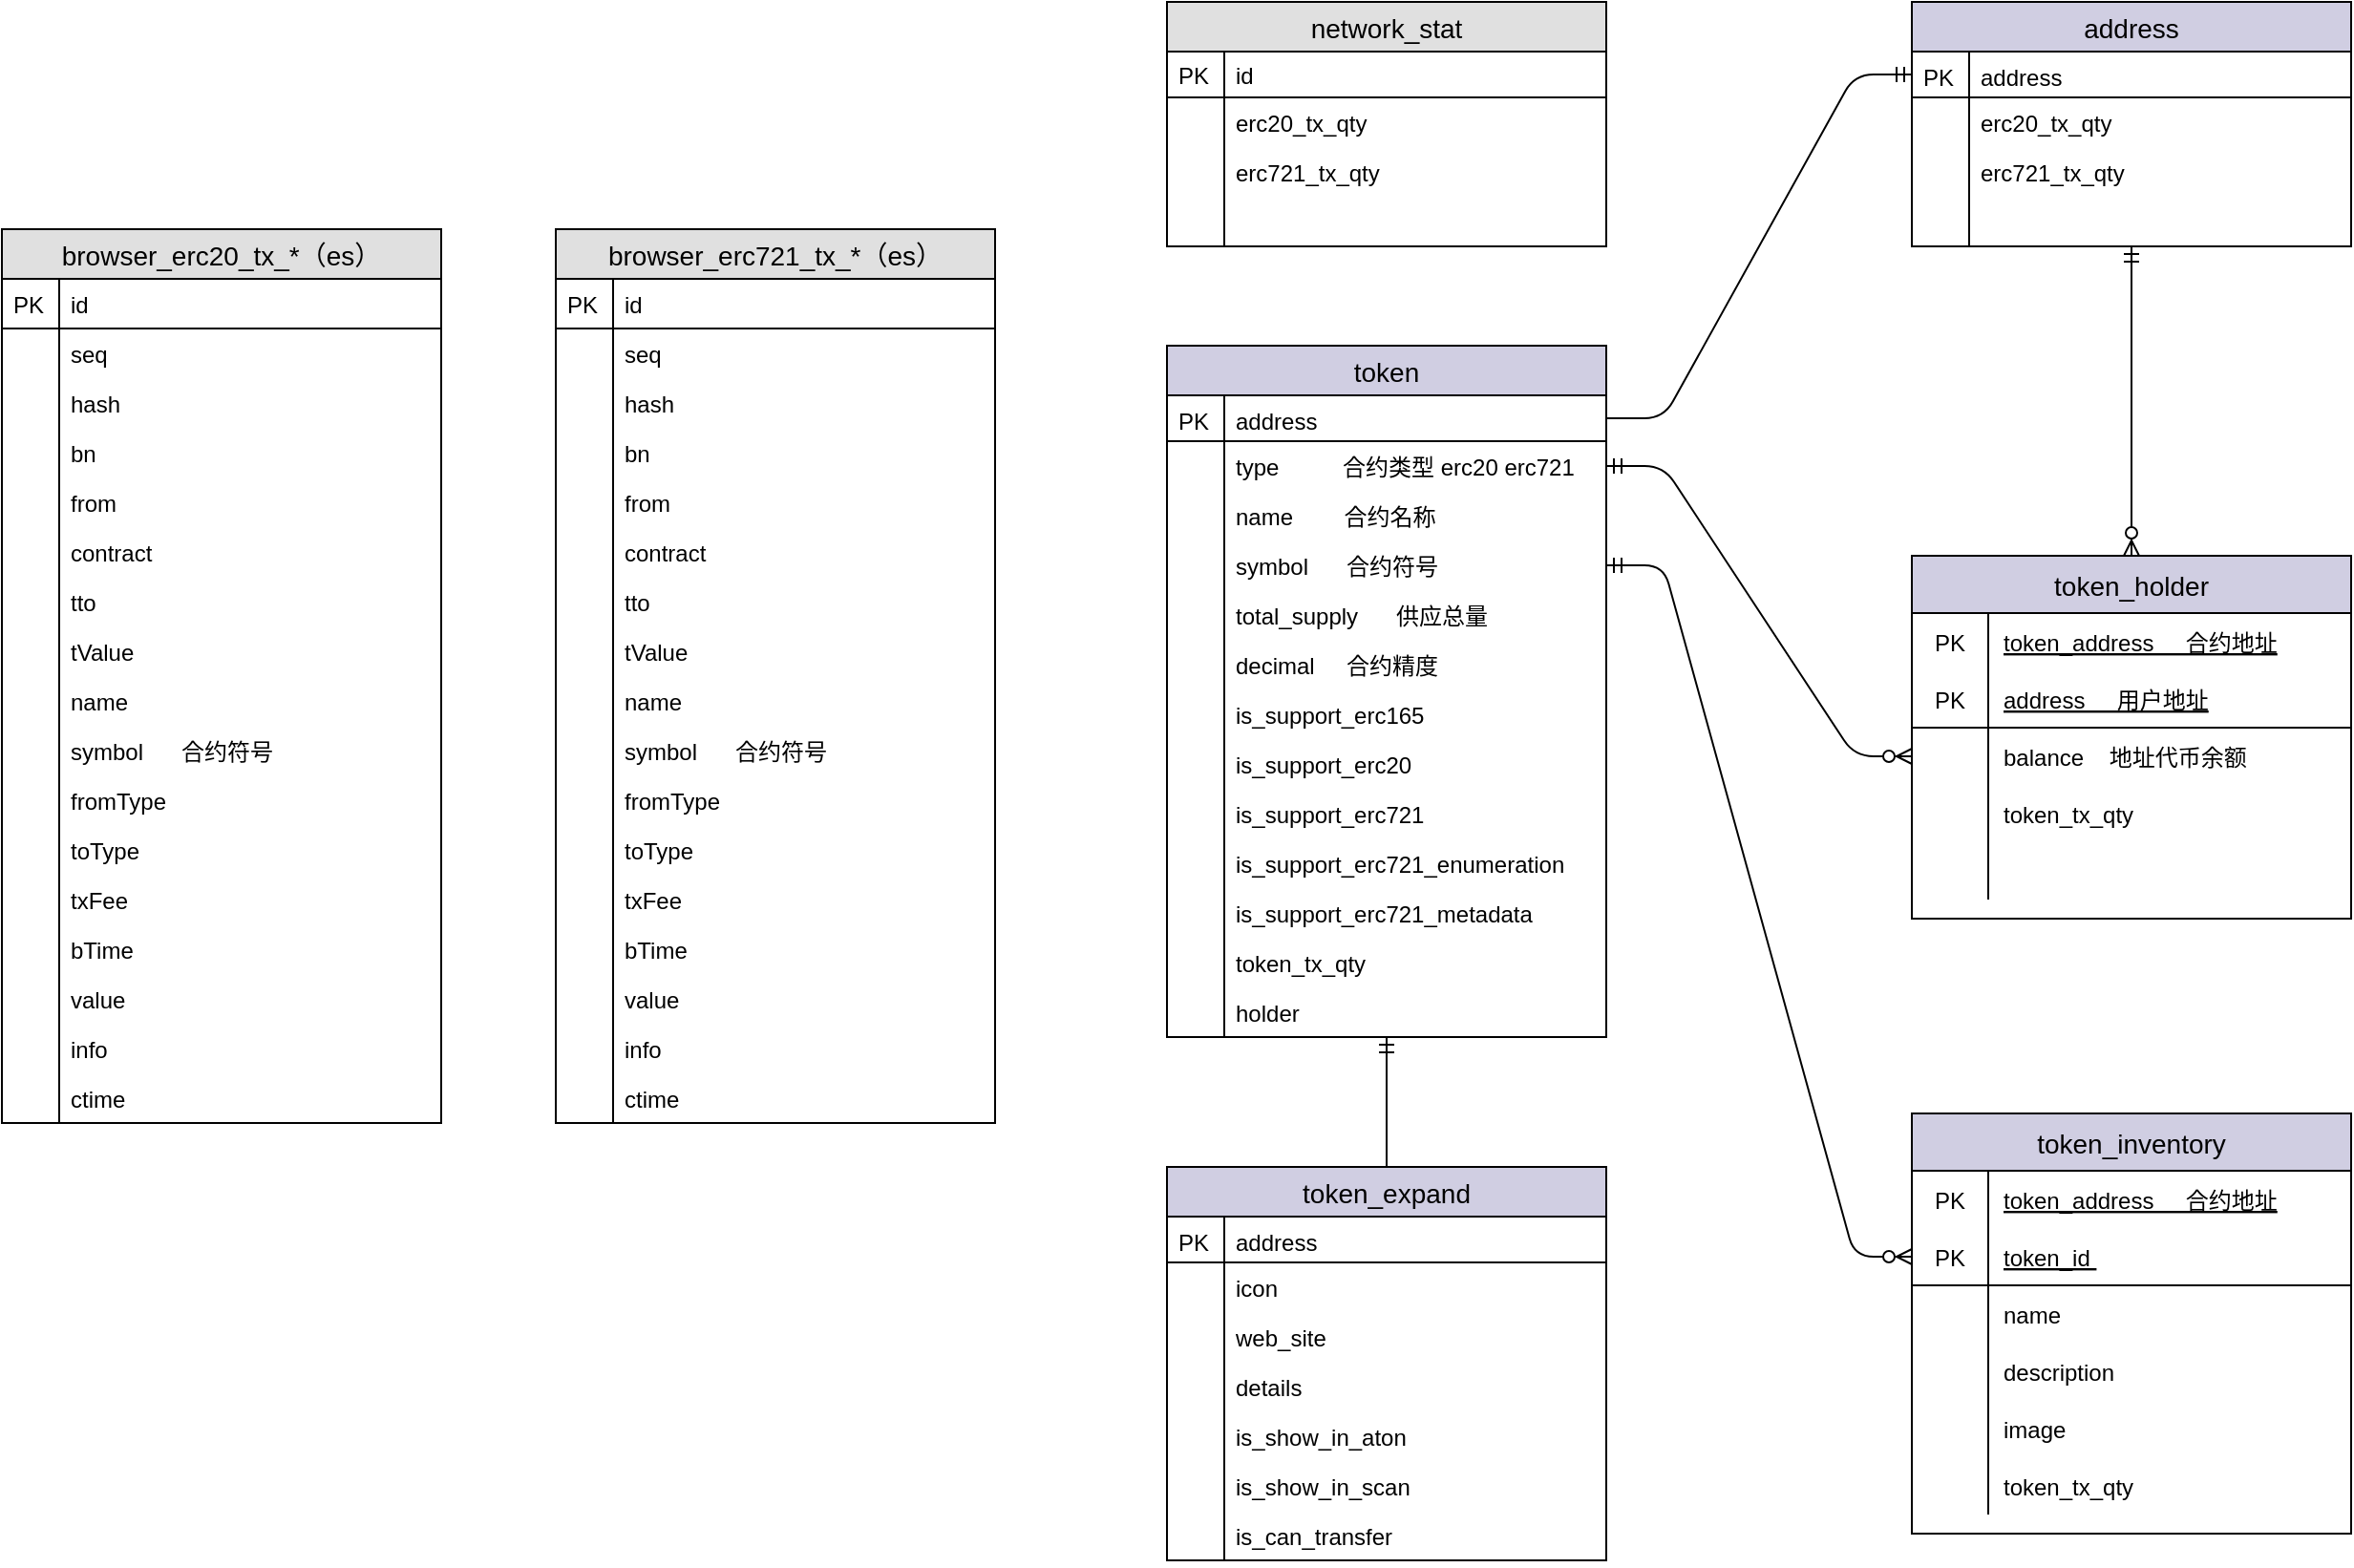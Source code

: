 <mxfile version="13.5.7" type="device"><diagram name="数据库设计" id="r11MKQPaQRis2r4gR83v"><mxGraphModel dx="868" dy="1679" grid="1" gridSize="10" guides="1" tooltips="1" connect="1" arrows="1" fold="1" page="1" pageScale="1" pageWidth="827" pageHeight="1169" math="0" shadow="0"><root><mxCell id="Pbsj4NQfnZwc3rQ__ut7-0"/><mxCell id="Pbsj4NQfnZwc3rQ__ut7-1" parent="Pbsj4NQfnZwc3rQ__ut7-0"/><mxCell id="fmA6RGOdVLob4ADYuM7E-110" value="token_holder" style="shape=table;startSize=30;container=1;collapsible=1;childLayout=tableLayout;fixedRows=1;rowLines=0;fontStyle=0;align=center;resizeLast=1;fillColor=#D0CEE2;fontSize=14;" parent="Pbsj4NQfnZwc3rQ__ut7-1" vertex="1"><mxGeometry x="1320" y="-700" width="230" height="190" as="geometry"/></mxCell><mxCell id="fmA6RGOdVLob4ADYuM7E-111" value="" style="shape=partialRectangle;collapsible=0;dropTarget=0;pointerEvents=0;fillColor=none;top=0;left=0;bottom=0;right=0;points=[[0,0.5],[1,0.5]];portConstraint=eastwest;" parent="fmA6RGOdVLob4ADYuM7E-110" vertex="1"><mxGeometry y="30" width="230" height="30" as="geometry"/></mxCell><mxCell id="fmA6RGOdVLob4ADYuM7E-112" value="PK" style="shape=partialRectangle;connectable=0;fillColor=none;top=0;left=0;bottom=0;right=0;fontStyle=0;overflow=hidden;" parent="fmA6RGOdVLob4ADYuM7E-111" vertex="1"><mxGeometry width="40" height="30" as="geometry"/></mxCell><mxCell id="fmA6RGOdVLob4ADYuM7E-113" value="token_address     合约地址" style="shape=partialRectangle;connectable=0;fillColor=none;top=0;left=0;bottom=0;right=0;align=left;spacingLeft=6;fontStyle=4;overflow=hidden;" parent="fmA6RGOdVLob4ADYuM7E-111" vertex="1"><mxGeometry x="40" width="190" height="30" as="geometry"/></mxCell><mxCell id="fmA6RGOdVLob4ADYuM7E-114" value="" style="shape=partialRectangle;collapsible=0;dropTarget=0;pointerEvents=0;fillColor=none;top=0;left=0;bottom=1;right=0;points=[[0,0.5],[1,0.5]];portConstraint=eastwest;" parent="fmA6RGOdVLob4ADYuM7E-110" vertex="1"><mxGeometry y="60" width="230" height="30" as="geometry"/></mxCell><mxCell id="fmA6RGOdVLob4ADYuM7E-115" value="PK" style="shape=partialRectangle;connectable=0;fillColor=none;top=0;left=0;bottom=0;right=0;fontStyle=0;overflow=hidden;" parent="fmA6RGOdVLob4ADYuM7E-114" vertex="1"><mxGeometry width="40" height="30" as="geometry"/></mxCell><mxCell id="fmA6RGOdVLob4ADYuM7E-116" value="address     用户地址" style="shape=partialRectangle;connectable=0;fillColor=none;top=0;left=0;bottom=0;right=0;align=left;spacingLeft=6;fontStyle=4;overflow=hidden;" parent="fmA6RGOdVLob4ADYuM7E-114" vertex="1"><mxGeometry x="40" width="190" height="30" as="geometry"/></mxCell><mxCell id="fmA6RGOdVLob4ADYuM7E-117" value="" style="shape=partialRectangle;collapsible=0;dropTarget=0;pointerEvents=0;fillColor=none;top=0;left=0;bottom=0;right=0;points=[[0,0.5],[1,0.5]];portConstraint=eastwest;" parent="fmA6RGOdVLob4ADYuM7E-110" vertex="1"><mxGeometry y="90" width="230" height="30" as="geometry"/></mxCell><mxCell id="fmA6RGOdVLob4ADYuM7E-118" value="" style="shape=partialRectangle;connectable=0;fillColor=none;top=0;left=0;bottom=0;right=0;editable=1;overflow=hidden;" parent="fmA6RGOdVLob4ADYuM7E-117" vertex="1"><mxGeometry width="40" height="30" as="geometry"/></mxCell><mxCell id="fmA6RGOdVLob4ADYuM7E-119" value="balance    地址代币余额" style="shape=partialRectangle;connectable=0;fillColor=none;top=0;left=0;bottom=0;right=0;align=left;spacingLeft=6;overflow=hidden;" parent="fmA6RGOdVLob4ADYuM7E-117" vertex="1"><mxGeometry x="40" width="190" height="30" as="geometry"/></mxCell><mxCell id="fmA6RGOdVLob4ADYuM7E-120" value="" style="shape=partialRectangle;collapsible=0;dropTarget=0;pointerEvents=0;fillColor=none;top=0;left=0;bottom=0;right=0;points=[[0,0.5],[1,0.5]];portConstraint=eastwest;" parent="fmA6RGOdVLob4ADYuM7E-110" vertex="1"><mxGeometry y="120" width="230" height="30" as="geometry"/></mxCell><mxCell id="fmA6RGOdVLob4ADYuM7E-121" value="" style="shape=partialRectangle;connectable=0;fillColor=none;top=0;left=0;bottom=0;right=0;editable=1;overflow=hidden;" parent="fmA6RGOdVLob4ADYuM7E-120" vertex="1"><mxGeometry width="40" height="30" as="geometry"/></mxCell><mxCell id="fmA6RGOdVLob4ADYuM7E-122" value="token_tx_qty" style="shape=partialRectangle;connectable=0;fillColor=none;top=0;left=0;bottom=0;right=0;align=left;spacingLeft=6;overflow=hidden;" parent="fmA6RGOdVLob4ADYuM7E-120" vertex="1"><mxGeometry x="40" width="190" height="30" as="geometry"/></mxCell><mxCell id="fmA6RGOdVLob4ADYuM7E-123" value="" style="shape=partialRectangle;collapsible=0;dropTarget=0;pointerEvents=0;fillColor=none;top=0;left=0;bottom=0;right=0;points=[[0,0.5],[1,0.5]];portConstraint=eastwest;" parent="fmA6RGOdVLob4ADYuM7E-110" vertex="1"><mxGeometry y="150" width="230" height="30" as="geometry"/></mxCell><mxCell id="fmA6RGOdVLob4ADYuM7E-124" value="" style="shape=partialRectangle;connectable=0;fillColor=none;top=0;left=0;bottom=0;right=0;editable=1;overflow=hidden;" parent="fmA6RGOdVLob4ADYuM7E-123" vertex="1"><mxGeometry width="40" height="30" as="geometry"/></mxCell><mxCell id="fmA6RGOdVLob4ADYuM7E-125" value="" style="shape=partialRectangle;connectable=0;fillColor=none;top=0;left=0;bottom=0;right=0;align=left;spacingLeft=6;overflow=hidden;" parent="fmA6RGOdVLob4ADYuM7E-123" vertex="1"><mxGeometry x="40" width="190" height="30" as="geometry"/></mxCell><mxCell id="Pbsj4NQfnZwc3rQ__ut7-126" value="network_stat" style="swimlane;fontStyle=0;childLayout=stackLayout;horizontal=1;startSize=26;fillColor=#e0e0e0;horizontalStack=0;resizeParent=1;resizeParentMax=0;resizeLast=0;collapsible=1;marginBottom=0;swimlaneFillColor=#ffffff;align=center;fontSize=14;" parent="Pbsj4NQfnZwc3rQ__ut7-1" vertex="1"><mxGeometry x="930" y="-990" width="230" height="128" as="geometry"/></mxCell><mxCell id="Pbsj4NQfnZwc3rQ__ut7-127" value="id" style="shape=partialRectangle;top=0;left=0;right=0;bottom=1;align=left;verticalAlign=middle;fillColor=none;spacingLeft=34;spacingRight=4;overflow=hidden;rotatable=0;points=[[0,0.5],[1,0.5]];portConstraint=eastwest;dropTarget=0;fontStyle=0;fontSize=12;" parent="Pbsj4NQfnZwc3rQ__ut7-126" vertex="1"><mxGeometry y="26" width="230" height="24" as="geometry"/></mxCell><mxCell id="Pbsj4NQfnZwc3rQ__ut7-128" value="PK" style="shape=partialRectangle;top=0;left=0;bottom=0;fillColor=none;align=left;verticalAlign=middle;spacingLeft=4;spacingRight=4;overflow=hidden;rotatable=0;points=[];portConstraint=eastwest;part=1;fontSize=12;" parent="Pbsj4NQfnZwc3rQ__ut7-127" vertex="1" connectable="0"><mxGeometry width="30" height="24" as="geometry"/></mxCell><mxCell id="hB1-W1MCoZ6xqlvwcwsa-4" value="erc20_tx_qty" style="shape=partialRectangle;top=0;left=0;right=0;bottom=0;align=left;verticalAlign=top;fillColor=none;spacingLeft=34;spacingRight=4;overflow=hidden;rotatable=0;points=[[0,0.5],[1,0.5]];portConstraint=eastwest;dropTarget=0;fontSize=12;" parent="Pbsj4NQfnZwc3rQ__ut7-126" vertex="1"><mxGeometry y="50" width="230" height="26" as="geometry"/></mxCell><mxCell id="hB1-W1MCoZ6xqlvwcwsa-5" value="" style="shape=partialRectangle;top=0;left=0;bottom=0;fillColor=none;align=left;verticalAlign=top;spacingLeft=4;spacingRight=4;overflow=hidden;rotatable=0;points=[];portConstraint=eastwest;part=1;fontSize=12;" parent="hB1-W1MCoZ6xqlvwcwsa-4" vertex="1" connectable="0"><mxGeometry width="30" height="26" as="geometry"/></mxCell><mxCell id="Pbsj4NQfnZwc3rQ__ut7-135" value="erc721_tx_qty" style="shape=partialRectangle;top=0;left=0;right=0;bottom=0;align=left;verticalAlign=top;fillColor=none;spacingLeft=34;spacingRight=4;overflow=hidden;rotatable=0;points=[[0,0.5],[1,0.5]];portConstraint=eastwest;dropTarget=0;fontSize=12;" parent="Pbsj4NQfnZwc3rQ__ut7-126" vertex="1"><mxGeometry y="76" width="230" height="26" as="geometry"/></mxCell><mxCell id="Pbsj4NQfnZwc3rQ__ut7-136" value="" style="shape=partialRectangle;top=0;left=0;bottom=0;fillColor=none;align=left;verticalAlign=top;spacingLeft=4;spacingRight=4;overflow=hidden;rotatable=0;points=[];portConstraint=eastwest;part=1;fontSize=12;" parent="Pbsj4NQfnZwc3rQ__ut7-135" vertex="1" connectable="0"><mxGeometry width="30" height="26" as="geometry"/></mxCell><mxCell id="fmA6RGOdVLob4ADYuM7E-21" value="" style="shape=partialRectangle;top=0;left=0;right=0;bottom=0;align=left;verticalAlign=top;fillColor=none;spacingLeft=34;spacingRight=4;overflow=hidden;rotatable=0;points=[[0,0.5],[1,0.5]];portConstraint=eastwest;dropTarget=0;fontSize=12;" parent="Pbsj4NQfnZwc3rQ__ut7-126" vertex="1"><mxGeometry y="102" width="230" height="26" as="geometry"/></mxCell><mxCell id="fmA6RGOdVLob4ADYuM7E-22" value="" style="shape=partialRectangle;top=0;left=0;bottom=0;fillColor=none;align=left;verticalAlign=top;spacingLeft=4;spacingRight=4;overflow=hidden;rotatable=0;points=[];portConstraint=eastwest;part=1;fontSize=12;" parent="fmA6RGOdVLob4ADYuM7E-21" vertex="1" connectable="0"><mxGeometry width="30" height="26" as="geometry"/></mxCell><mxCell id="Pbsj4NQfnZwc3rQ__ut7-83" value="address" style="swimlane;fontStyle=0;childLayout=stackLayout;horizontal=1;startSize=26;fillColor=#d0cee2;horizontalStack=0;resizeParent=1;resizeParentMax=0;resizeLast=0;collapsible=1;marginBottom=0;swimlaneFillColor=#ffffff;align=center;fontSize=14;strokeColor=#000000;" parent="Pbsj4NQfnZwc3rQ__ut7-1" vertex="1"><mxGeometry x="1320" y="-990" width="230" height="128" as="geometry"/></mxCell><mxCell id="Pbsj4NQfnZwc3rQ__ut7-84" value="address" style="shape=partialRectangle;top=0;left=0;right=0;bottom=1;align=left;verticalAlign=top;fillColor=none;spacingLeft=34;spacingRight=4;overflow=hidden;rotatable=0;points=[[0,0.5],[1,0.5]];portConstraint=eastwest;dropTarget=0;fontSize=12;" parent="Pbsj4NQfnZwc3rQ__ut7-83" vertex="1"><mxGeometry y="26" width="230" height="24" as="geometry"/></mxCell><mxCell id="Pbsj4NQfnZwc3rQ__ut7-85" value="PK" style="shape=partialRectangle;top=0;left=0;bottom=0;fillColor=none;align=left;verticalAlign=top;spacingLeft=4;spacingRight=4;overflow=hidden;rotatable=0;points=[];portConstraint=eastwest;part=1;fontSize=12;" parent="Pbsj4NQfnZwc3rQ__ut7-84" vertex="1" connectable="0"><mxGeometry width="30" height="24" as="geometry"/></mxCell><mxCell id="Pbsj4NQfnZwc3rQ__ut7-86" value="erc20_tx_qty" style="shape=partialRectangle;top=0;left=0;right=0;bottom=0;align=left;verticalAlign=top;fillColor=none;spacingLeft=34;spacingRight=4;overflow=hidden;rotatable=0;points=[[0,0.5],[1,0.5]];portConstraint=eastwest;dropTarget=0;fontSize=12;fontStyle=0" parent="Pbsj4NQfnZwc3rQ__ut7-83" vertex="1"><mxGeometry y="50" width="230" height="26" as="geometry"/></mxCell><mxCell id="Pbsj4NQfnZwc3rQ__ut7-87" value="" style="shape=partialRectangle;top=0;left=0;bottom=0;fillColor=none;align=left;verticalAlign=top;spacingLeft=4;spacingRight=4;overflow=hidden;rotatable=0;points=[];portConstraint=eastwest;part=1;fontSize=12;fontStyle=0" parent="Pbsj4NQfnZwc3rQ__ut7-86" vertex="1" connectable="0"><mxGeometry width="30" height="26" as="geometry"/></mxCell><mxCell id="Pbsj4NQfnZwc3rQ__ut7-88" value="erc721_tx_qty" style="shape=partialRectangle;top=0;left=0;right=0;bottom=0;align=left;verticalAlign=top;fillColor=none;spacingLeft=34;spacingRight=4;overflow=hidden;rotatable=0;points=[[0,0.5],[1,0.5]];portConstraint=eastwest;dropTarget=0;fontSize=12;fontStyle=0" parent="Pbsj4NQfnZwc3rQ__ut7-83" vertex="1"><mxGeometry y="76" width="230" height="26" as="geometry"/></mxCell><mxCell id="Pbsj4NQfnZwc3rQ__ut7-89" value="" style="shape=partialRectangle;top=0;left=0;bottom=0;fillColor=none;align=left;verticalAlign=top;spacingLeft=4;spacingRight=4;overflow=hidden;rotatable=0;points=[];portConstraint=eastwest;part=1;fontSize=12;fontStyle=0" parent="Pbsj4NQfnZwc3rQ__ut7-88" vertex="1" connectable="0"><mxGeometry width="30" height="26" as="geometry"/></mxCell><mxCell id="MmdBAgQTwZkgaOBgjvhA-2" value="" style="shape=partialRectangle;top=0;left=0;right=0;bottom=0;align=left;verticalAlign=top;fillColor=none;spacingLeft=34;spacingRight=4;overflow=hidden;rotatable=0;points=[[0,0.5],[1,0.5]];portConstraint=eastwest;dropTarget=0;fontSize=12;fontStyle=0" parent="Pbsj4NQfnZwc3rQ__ut7-83" vertex="1"><mxGeometry y="102" width="230" height="26" as="geometry"/></mxCell><mxCell id="MmdBAgQTwZkgaOBgjvhA-3" value="" style="shape=partialRectangle;top=0;left=0;bottom=0;fillColor=none;align=left;verticalAlign=top;spacingLeft=4;spacingRight=4;overflow=hidden;rotatable=0;points=[];portConstraint=eastwest;part=1;fontSize=12;fontStyle=0" parent="MmdBAgQTwZkgaOBgjvhA-2" vertex="1" connectable="0"><mxGeometry width="30" height="26" as="geometry"/></mxCell><mxCell id="fmA6RGOdVLob4ADYuM7E-148" value="" style="edgeStyle=entityRelationEdgeStyle;fontSize=12;html=1;endArrow=ERmandOne;startArrow=none;entryX=0;entryY=0.5;entryDx=0;entryDy=0;exitX=1;exitY=0.5;exitDx=0;exitDy=0;startFill=0;" parent="Pbsj4NQfnZwc3rQ__ut7-1" source="fmA6RGOdVLob4ADYuM7E-34" target="Pbsj4NQfnZwc3rQ__ut7-84" edge="1"><mxGeometry width="100" height="100" relative="1" as="geometry"><mxPoint x="1230" y="-720" as="sourcePoint"/><mxPoint x="1330" y="-820" as="targetPoint"/></mxGeometry></mxCell><mxCell id="A5jftHLWvCU2ocDt9Nnl-0" value="" style="edgeStyle=entityRelationEdgeStyle;fontSize=12;html=1;endArrow=ERzeroToMany;startArrow=ERmandOne;exitX=1;exitY=0.5;exitDx=0;exitDy=0;entryX=0;entryY=0.5;entryDx=0;entryDy=0;" edge="1" parent="Pbsj4NQfnZwc3rQ__ut7-1" source="fmA6RGOdVLob4ADYuM7E-36" target="fmA6RGOdVLob4ADYuM7E-117"><mxGeometry width="100" height="100" relative="1" as="geometry"><mxPoint x="1230" y="-590" as="sourcePoint"/><mxPoint x="1330" y="-690" as="targetPoint"/></mxGeometry></mxCell><mxCell id="A5jftHLWvCU2ocDt9Nnl-1" value="" style="fontSize=12;html=1;endArrow=ERzeroToMany;startArrow=ERmandOne;entryX=0.5;entryY=0;entryDx=0;entryDy=0;" edge="1" parent="Pbsj4NQfnZwc3rQ__ut7-1" source="MmdBAgQTwZkgaOBgjvhA-2" target="fmA6RGOdVLob4ADYuM7E-110"><mxGeometry width="100" height="100" relative="1" as="geometry"><mxPoint x="1310" y="-840" as="sourcePoint"/><mxPoint x="1318" y="-625" as="targetPoint"/></mxGeometry></mxCell><mxCell id="fmA6RGOdVLob4ADYuM7E-126" value="token_inventory" style="shape=table;startSize=30;container=1;collapsible=1;childLayout=tableLayout;fixedRows=1;rowLines=0;fontStyle=0;align=center;resizeLast=1;fillColor=#D0CEE2;fontSize=14;" parent="Pbsj4NQfnZwc3rQ__ut7-1" vertex="1"><mxGeometry x="1320" y="-408" width="230" height="220" as="geometry"/></mxCell><mxCell id="fmA6RGOdVLob4ADYuM7E-127" value="" style="shape=partialRectangle;collapsible=0;dropTarget=0;pointerEvents=0;fillColor=none;top=0;left=0;bottom=0;right=0;points=[[0,0.5],[1,0.5]];portConstraint=eastwest;" parent="fmA6RGOdVLob4ADYuM7E-126" vertex="1"><mxGeometry y="30" width="230" height="30" as="geometry"/></mxCell><mxCell id="fmA6RGOdVLob4ADYuM7E-128" value="PK" style="shape=partialRectangle;connectable=0;fillColor=none;top=0;left=0;bottom=0;right=0;fontStyle=0;overflow=hidden;" parent="fmA6RGOdVLob4ADYuM7E-127" vertex="1"><mxGeometry width="40" height="30" as="geometry"/></mxCell><mxCell id="fmA6RGOdVLob4ADYuM7E-129" value="token_address     合约地址" style="shape=partialRectangle;connectable=0;fillColor=none;top=0;left=0;bottom=0;right=0;align=left;spacingLeft=6;fontStyle=4;overflow=hidden;" parent="fmA6RGOdVLob4ADYuM7E-127" vertex="1"><mxGeometry x="40" width="190" height="30" as="geometry"/></mxCell><mxCell id="fmA6RGOdVLob4ADYuM7E-130" value="" style="shape=partialRectangle;collapsible=0;dropTarget=0;pointerEvents=0;fillColor=none;top=0;left=0;bottom=1;right=0;points=[[0,0.5],[1,0.5]];portConstraint=eastwest;" parent="fmA6RGOdVLob4ADYuM7E-126" vertex="1"><mxGeometry y="60" width="230" height="30" as="geometry"/></mxCell><mxCell id="fmA6RGOdVLob4ADYuM7E-131" value="PK" style="shape=partialRectangle;connectable=0;fillColor=none;top=0;left=0;bottom=0;right=0;fontStyle=0;overflow=hidden;" parent="fmA6RGOdVLob4ADYuM7E-130" vertex="1"><mxGeometry width="40" height="30" as="geometry"/></mxCell><mxCell id="fmA6RGOdVLob4ADYuM7E-132" value="token_id " style="shape=partialRectangle;connectable=0;fillColor=none;top=0;left=0;bottom=0;right=0;align=left;spacingLeft=6;fontStyle=4;overflow=hidden;" parent="fmA6RGOdVLob4ADYuM7E-130" vertex="1"><mxGeometry x="40" width="190" height="30" as="geometry"/></mxCell><mxCell id="fmA6RGOdVLob4ADYuM7E-133" value="" style="shape=partialRectangle;collapsible=0;dropTarget=0;pointerEvents=0;fillColor=none;top=0;left=0;bottom=0;right=0;points=[[0,0.5],[1,0.5]];portConstraint=eastwest;" parent="fmA6RGOdVLob4ADYuM7E-126" vertex="1"><mxGeometry y="90" width="230" height="30" as="geometry"/></mxCell><mxCell id="fmA6RGOdVLob4ADYuM7E-134" value="" style="shape=partialRectangle;connectable=0;fillColor=none;top=0;left=0;bottom=0;right=0;editable=1;overflow=hidden;" parent="fmA6RGOdVLob4ADYuM7E-133" vertex="1"><mxGeometry width="40" height="30" as="geometry"/></mxCell><mxCell id="fmA6RGOdVLob4ADYuM7E-135" value="name  " style="shape=partialRectangle;connectable=0;fillColor=none;top=0;left=0;bottom=0;right=0;align=left;spacingLeft=6;overflow=hidden;" parent="fmA6RGOdVLob4ADYuM7E-133" vertex="1"><mxGeometry x="40" width="190" height="30" as="geometry"/></mxCell><mxCell id="fmA6RGOdVLob4ADYuM7E-136" value="" style="shape=partialRectangle;collapsible=0;dropTarget=0;pointerEvents=0;fillColor=none;top=0;left=0;bottom=0;right=0;points=[[0,0.5],[1,0.5]];portConstraint=eastwest;" parent="fmA6RGOdVLob4ADYuM7E-126" vertex="1"><mxGeometry y="120" width="230" height="30" as="geometry"/></mxCell><mxCell id="fmA6RGOdVLob4ADYuM7E-137" value="" style="shape=partialRectangle;connectable=0;fillColor=none;top=0;left=0;bottom=0;right=0;editable=1;overflow=hidden;" parent="fmA6RGOdVLob4ADYuM7E-136" vertex="1"><mxGeometry width="40" height="30" as="geometry"/></mxCell><mxCell id="fmA6RGOdVLob4ADYuM7E-138" value="description" style="shape=partialRectangle;connectable=0;fillColor=none;top=0;left=0;bottom=0;right=0;align=left;spacingLeft=6;overflow=hidden;" parent="fmA6RGOdVLob4ADYuM7E-136" vertex="1"><mxGeometry x="40" width="190" height="30" as="geometry"/></mxCell><mxCell id="fmA6RGOdVLob4ADYuM7E-139" value="" style="shape=partialRectangle;collapsible=0;dropTarget=0;pointerEvents=0;fillColor=none;top=0;left=0;bottom=0;right=0;points=[[0,0.5],[1,0.5]];portConstraint=eastwest;" parent="fmA6RGOdVLob4ADYuM7E-126" vertex="1"><mxGeometry y="150" width="230" height="30" as="geometry"/></mxCell><mxCell id="fmA6RGOdVLob4ADYuM7E-140" value="" style="shape=partialRectangle;connectable=0;fillColor=none;top=0;left=0;bottom=0;right=0;editable=1;overflow=hidden;" parent="fmA6RGOdVLob4ADYuM7E-139" vertex="1"><mxGeometry width="40" height="30" as="geometry"/></mxCell><mxCell id="fmA6RGOdVLob4ADYuM7E-141" value="image" style="shape=partialRectangle;connectable=0;fillColor=none;top=0;left=0;bottom=0;right=0;align=left;spacingLeft=6;overflow=hidden;" parent="fmA6RGOdVLob4ADYuM7E-139" vertex="1"><mxGeometry x="40" width="190" height="30" as="geometry"/></mxCell><mxCell id="fmA6RGOdVLob4ADYuM7E-142" value="" style="shape=partialRectangle;collapsible=0;dropTarget=0;pointerEvents=0;fillColor=none;top=0;left=0;bottom=0;right=0;points=[[0,0.5],[1,0.5]];portConstraint=eastwest;" parent="fmA6RGOdVLob4ADYuM7E-126" vertex="1"><mxGeometry y="180" width="230" height="30" as="geometry"/></mxCell><mxCell id="fmA6RGOdVLob4ADYuM7E-143" value="" style="shape=partialRectangle;connectable=0;fillColor=none;top=0;left=0;bottom=0;right=0;editable=1;overflow=hidden;" parent="fmA6RGOdVLob4ADYuM7E-142" vertex="1"><mxGeometry width="40" height="30" as="geometry"/></mxCell><mxCell id="fmA6RGOdVLob4ADYuM7E-144" value="token_tx_qty" style="shape=partialRectangle;connectable=0;fillColor=none;top=0;left=0;bottom=0;right=0;align=left;spacingLeft=6;overflow=hidden;" parent="fmA6RGOdVLob4ADYuM7E-142" vertex="1"><mxGeometry x="40" width="190" height="30" as="geometry"/></mxCell><mxCell id="A5jftHLWvCU2ocDt9Nnl-7" value="" style="fontSize=12;html=1;endArrow=ERmandOne;startArrow=none;exitX=0.5;exitY=0;exitDx=0;exitDy=0;startFill=0;" edge="1" parent="Pbsj4NQfnZwc3rQ__ut7-1" source="fmA6RGOdVLob4ADYuM7E-60" target="fmA6RGOdVLob4ADYuM7E-58"><mxGeometry width="100" height="100" relative="1" as="geometry"><mxPoint x="1030" y="-260" as="sourcePoint"/><mxPoint x="1050" y="-408" as="targetPoint"/></mxGeometry></mxCell><mxCell id="A5jftHLWvCU2ocDt9Nnl-8" value="" style="edgeStyle=entityRelationEdgeStyle;fontSize=12;html=1;endArrow=ERzeroToMany;startArrow=ERmandOne;exitX=1;exitY=0.5;exitDx=0;exitDy=0;entryX=0;entryY=0.5;entryDx=0;entryDy=0;" edge="1" parent="Pbsj4NQfnZwc3rQ__ut7-1" source="fmA6RGOdVLob4ADYuM7E-40" target="fmA6RGOdVLob4ADYuM7E-130"><mxGeometry width="100" height="100" relative="1" as="geometry"><mxPoint x="1170" y="-697" as="sourcePoint"/><mxPoint x="1330" y="-585" as="targetPoint"/></mxGeometry></mxCell><mxCell id="fmA6RGOdVLob4ADYuM7E-33" value="token" style="swimlane;fontStyle=0;childLayout=stackLayout;horizontal=1;startSize=26;fillColor=#d0cee2;horizontalStack=0;resizeParent=1;resizeParentMax=0;resizeLast=0;collapsible=1;marginBottom=0;swimlaneFillColor=#ffffff;align=center;fontSize=14;strokeColor=#000000;" parent="Pbsj4NQfnZwc3rQ__ut7-1" vertex="1"><mxGeometry x="930" y="-810" width="230" height="362" as="geometry"/></mxCell><mxCell id="fmA6RGOdVLob4ADYuM7E-34" value="address" style="shape=partialRectangle;top=0;left=0;right=0;bottom=1;align=left;verticalAlign=top;fillColor=none;spacingLeft=34;spacingRight=4;overflow=hidden;rotatable=0;points=[[0,0.5],[1,0.5]];portConstraint=eastwest;dropTarget=0;fontSize=12;" parent="fmA6RGOdVLob4ADYuM7E-33" vertex="1"><mxGeometry y="26" width="230" height="24" as="geometry"/></mxCell><mxCell id="fmA6RGOdVLob4ADYuM7E-35" value="PK" style="shape=partialRectangle;top=0;left=0;bottom=0;fillColor=none;align=left;verticalAlign=top;spacingLeft=4;spacingRight=4;overflow=hidden;rotatable=0;points=[];portConstraint=eastwest;part=1;fontSize=12;" parent="fmA6RGOdVLob4ADYuM7E-34" vertex="1" connectable="0"><mxGeometry width="30" height="24" as="geometry"/></mxCell><mxCell id="fmA6RGOdVLob4ADYuM7E-36" value="type          合约类型 erc20 erc721" style="shape=partialRectangle;top=0;left=0;right=0;bottom=0;align=left;verticalAlign=top;fillColor=none;spacingLeft=34;spacingRight=4;overflow=hidden;rotatable=0;points=[[0,0.5],[1,0.5]];portConstraint=eastwest;dropTarget=0;fontSize=12;fontStyle=0" parent="fmA6RGOdVLob4ADYuM7E-33" vertex="1"><mxGeometry y="50" width="230" height="26" as="geometry"/></mxCell><mxCell id="fmA6RGOdVLob4ADYuM7E-37" value="" style="shape=partialRectangle;top=0;left=0;bottom=0;fillColor=none;align=left;verticalAlign=top;spacingLeft=4;spacingRight=4;overflow=hidden;rotatable=0;points=[];portConstraint=eastwest;part=1;fontSize=12;fontStyle=0" parent="fmA6RGOdVLob4ADYuM7E-36" vertex="1" connectable="0"><mxGeometry width="30" height="26" as="geometry"/></mxCell><mxCell id="fmA6RGOdVLob4ADYuM7E-38" value="name        合约名称" style="shape=partialRectangle;top=0;left=0;right=0;bottom=0;align=left;verticalAlign=top;fillColor=none;spacingLeft=34;spacingRight=4;overflow=hidden;rotatable=0;points=[[0,0.5],[1,0.5]];portConstraint=eastwest;dropTarget=0;fontSize=12;fontStyle=0" parent="fmA6RGOdVLob4ADYuM7E-33" vertex="1"><mxGeometry y="76" width="230" height="26" as="geometry"/></mxCell><mxCell id="fmA6RGOdVLob4ADYuM7E-39" value="" style="shape=partialRectangle;top=0;left=0;bottom=0;fillColor=none;align=left;verticalAlign=top;spacingLeft=4;spacingRight=4;overflow=hidden;rotatable=0;points=[];portConstraint=eastwest;part=1;fontSize=12;fontStyle=0" parent="fmA6RGOdVLob4ADYuM7E-38" vertex="1" connectable="0"><mxGeometry width="30" height="26" as="geometry"/></mxCell><mxCell id="fmA6RGOdVLob4ADYuM7E-40" value="symbol      合约符号" style="shape=partialRectangle;top=0;left=0;right=0;bottom=0;align=left;verticalAlign=top;fillColor=none;spacingLeft=34;spacingRight=4;overflow=hidden;rotatable=0;points=[[0,0.5],[1,0.5]];portConstraint=eastwest;dropTarget=0;fontSize=12;fontStyle=0" parent="fmA6RGOdVLob4ADYuM7E-33" vertex="1"><mxGeometry y="102" width="230" height="26" as="geometry"/></mxCell><mxCell id="fmA6RGOdVLob4ADYuM7E-41" value="" style="shape=partialRectangle;top=0;left=0;bottom=0;fillColor=none;align=left;verticalAlign=top;spacingLeft=4;spacingRight=4;overflow=hidden;rotatable=0;points=[];portConstraint=eastwest;part=1;fontSize=12;fontStyle=0" parent="fmA6RGOdVLob4ADYuM7E-40" vertex="1" connectable="0"><mxGeometry width="30" height="26" as="geometry"/></mxCell><mxCell id="fmA6RGOdVLob4ADYuM7E-42" value="total_supply      供应总量" style="shape=partialRectangle;top=0;left=0;right=0;bottom=0;align=left;verticalAlign=top;fillColor=none;spacingLeft=34;spacingRight=4;overflow=hidden;rotatable=0;points=[[0,0.5],[1,0.5]];portConstraint=eastwest;dropTarget=0;fontSize=12;fontStyle=0" parent="fmA6RGOdVLob4ADYuM7E-33" vertex="1"><mxGeometry y="128" width="230" height="26" as="geometry"/></mxCell><mxCell id="fmA6RGOdVLob4ADYuM7E-43" value="" style="shape=partialRectangle;top=0;left=0;bottom=0;fillColor=none;align=left;verticalAlign=top;spacingLeft=4;spacingRight=4;overflow=hidden;rotatable=0;points=[];portConstraint=eastwest;part=1;fontSize=12;fontStyle=0" parent="fmA6RGOdVLob4ADYuM7E-42" vertex="1" connectable="0"><mxGeometry width="30" height="26" as="geometry"/></mxCell><mxCell id="fmA6RGOdVLob4ADYuM7E-44" value="decimal     合约精度" style="shape=partialRectangle;top=0;left=0;right=0;bottom=0;align=left;verticalAlign=top;fillColor=none;spacingLeft=34;spacingRight=4;overflow=hidden;rotatable=0;points=[[0,0.5],[1,0.5]];portConstraint=eastwest;dropTarget=0;fontSize=12;fontStyle=0" parent="fmA6RGOdVLob4ADYuM7E-33" vertex="1"><mxGeometry y="154" width="230" height="26" as="geometry"/></mxCell><mxCell id="fmA6RGOdVLob4ADYuM7E-45" value="" style="shape=partialRectangle;top=0;left=0;bottom=0;fillColor=none;align=left;verticalAlign=top;spacingLeft=4;spacingRight=4;overflow=hidden;rotatable=0;points=[];portConstraint=eastwest;part=1;fontSize=12;fontStyle=0" parent="fmA6RGOdVLob4ADYuM7E-44" vertex="1" connectable="0"><mxGeometry width="30" height="26" as="geometry"/></mxCell><mxCell id="fmA6RGOdVLob4ADYuM7E-46" value="is_support_erc165 " style="shape=partialRectangle;top=0;left=0;right=0;bottom=0;align=left;verticalAlign=top;fillColor=none;spacingLeft=34;spacingRight=4;overflow=hidden;rotatable=0;points=[[0,0.5],[1,0.5]];portConstraint=eastwest;dropTarget=0;fontSize=12;fontStyle=0" parent="fmA6RGOdVLob4ADYuM7E-33" vertex="1"><mxGeometry y="180" width="230" height="26" as="geometry"/></mxCell><mxCell id="fmA6RGOdVLob4ADYuM7E-47" value="" style="shape=partialRectangle;top=0;left=0;bottom=0;fillColor=none;align=left;verticalAlign=top;spacingLeft=4;spacingRight=4;overflow=hidden;rotatable=0;points=[];portConstraint=eastwest;part=1;fontSize=12;fontStyle=0" parent="fmA6RGOdVLob4ADYuM7E-46" vertex="1" connectable="0"><mxGeometry width="30" height="26" as="geometry"/></mxCell><mxCell id="fmA6RGOdVLob4ADYuM7E-48" value="is_support_erc20" style="shape=partialRectangle;top=0;left=0;right=0;bottom=0;align=left;verticalAlign=top;fillColor=none;spacingLeft=34;spacingRight=4;overflow=hidden;rotatable=0;points=[[0,0.5],[1,0.5]];portConstraint=eastwest;dropTarget=0;fontSize=12;fontStyle=0" parent="fmA6RGOdVLob4ADYuM7E-33" vertex="1"><mxGeometry y="206" width="230" height="26" as="geometry"/></mxCell><mxCell id="fmA6RGOdVLob4ADYuM7E-49" value="" style="shape=partialRectangle;top=0;left=0;bottom=0;fillColor=none;align=left;verticalAlign=top;spacingLeft=4;spacingRight=4;overflow=hidden;rotatable=0;points=[];portConstraint=eastwest;part=1;fontSize=12;fontStyle=0" parent="fmA6RGOdVLob4ADYuM7E-48" vertex="1" connectable="0"><mxGeometry width="30" height="26" as="geometry"/></mxCell><mxCell id="fmA6RGOdVLob4ADYuM7E-50" value="is_support_erc721" style="shape=partialRectangle;top=0;left=0;right=0;bottom=0;align=left;verticalAlign=top;fillColor=none;spacingLeft=34;spacingRight=4;overflow=hidden;rotatable=0;points=[[0,0.5],[1,0.5]];portConstraint=eastwest;dropTarget=0;fontSize=12;fontStyle=0" parent="fmA6RGOdVLob4ADYuM7E-33" vertex="1"><mxGeometry y="232" width="230" height="26" as="geometry"/></mxCell><mxCell id="fmA6RGOdVLob4ADYuM7E-51" value="" style="shape=partialRectangle;top=0;left=0;bottom=0;fillColor=none;align=left;verticalAlign=top;spacingLeft=4;spacingRight=4;overflow=hidden;rotatable=0;points=[];portConstraint=eastwest;part=1;fontSize=12;fontStyle=0" parent="fmA6RGOdVLob4ADYuM7E-50" vertex="1" connectable="0"><mxGeometry width="30" height="26" as="geometry"/></mxCell><mxCell id="fmA6RGOdVLob4ADYuM7E-52" value="is_support_erc721_enumeration" style="shape=partialRectangle;top=0;left=0;right=0;bottom=0;align=left;verticalAlign=top;fillColor=none;spacingLeft=34;spacingRight=4;overflow=hidden;rotatable=0;points=[[0,0.5],[1,0.5]];portConstraint=eastwest;dropTarget=0;fontSize=12;fontStyle=0" parent="fmA6RGOdVLob4ADYuM7E-33" vertex="1"><mxGeometry y="258" width="230" height="26" as="geometry"/></mxCell><mxCell id="fmA6RGOdVLob4ADYuM7E-53" value="" style="shape=partialRectangle;top=0;left=0;bottom=0;fillColor=none;align=left;verticalAlign=top;spacingLeft=4;spacingRight=4;overflow=hidden;rotatable=0;points=[];portConstraint=eastwest;part=1;fontSize=12;fontStyle=0" parent="fmA6RGOdVLob4ADYuM7E-52" vertex="1" connectable="0"><mxGeometry width="30" height="26" as="geometry"/></mxCell><mxCell id="fmA6RGOdVLob4ADYuM7E-54" value="is_support_erc721_metadata" style="shape=partialRectangle;top=0;left=0;right=0;bottom=0;align=left;verticalAlign=top;fillColor=none;spacingLeft=34;spacingRight=4;overflow=hidden;rotatable=0;points=[[0,0.5],[1,0.5]];portConstraint=eastwest;dropTarget=0;fontSize=12;fontStyle=0" parent="fmA6RGOdVLob4ADYuM7E-33" vertex="1"><mxGeometry y="284" width="230" height="26" as="geometry"/></mxCell><mxCell id="fmA6RGOdVLob4ADYuM7E-55" value="" style="shape=partialRectangle;top=0;left=0;bottom=0;fillColor=none;align=left;verticalAlign=top;spacingLeft=4;spacingRight=4;overflow=hidden;rotatable=0;points=[];portConstraint=eastwest;part=1;fontSize=12;fontStyle=0" parent="fmA6RGOdVLob4ADYuM7E-54" vertex="1" connectable="0"><mxGeometry width="30" height="26" as="geometry"/></mxCell><mxCell id="fmA6RGOdVLob4ADYuM7E-56" value="token_tx_qty" style="shape=partialRectangle;top=0;left=0;right=0;bottom=0;align=left;verticalAlign=top;fillColor=none;spacingLeft=34;spacingRight=4;overflow=hidden;rotatable=0;points=[[0,0.5],[1,0.5]];portConstraint=eastwest;dropTarget=0;fontSize=12;fontStyle=0" parent="fmA6RGOdVLob4ADYuM7E-33" vertex="1"><mxGeometry y="310" width="230" height="26" as="geometry"/></mxCell><mxCell id="fmA6RGOdVLob4ADYuM7E-57" value="" style="shape=partialRectangle;top=0;left=0;bottom=0;fillColor=none;align=left;verticalAlign=top;spacingLeft=4;spacingRight=4;overflow=hidden;rotatable=0;points=[];portConstraint=eastwest;part=1;fontSize=12;fontStyle=0" parent="fmA6RGOdVLob4ADYuM7E-56" vertex="1" connectable="0"><mxGeometry width="30" height="26" as="geometry"/></mxCell><mxCell id="fmA6RGOdVLob4ADYuM7E-58" value="holder" style="shape=partialRectangle;top=0;left=0;right=0;bottom=0;align=left;verticalAlign=top;fillColor=none;spacingLeft=34;spacingRight=4;overflow=hidden;rotatable=0;points=[[0,0.5],[1,0.5]];portConstraint=eastwest;dropTarget=0;fontSize=12;fontStyle=0" parent="fmA6RGOdVLob4ADYuM7E-33" vertex="1"><mxGeometry y="336" width="230" height="26" as="geometry"/></mxCell><mxCell id="fmA6RGOdVLob4ADYuM7E-59" value="" style="shape=partialRectangle;top=0;left=0;bottom=0;fillColor=none;align=left;verticalAlign=top;spacingLeft=4;spacingRight=4;overflow=hidden;rotatable=0;points=[];portConstraint=eastwest;part=1;fontSize=12;fontStyle=0" parent="fmA6RGOdVLob4ADYuM7E-58" vertex="1" connectable="0"><mxGeometry width="30" height="26" as="geometry"/></mxCell><mxCell id="fmA6RGOdVLob4ADYuM7E-60" value="token_expand" style="swimlane;fontStyle=0;childLayout=stackLayout;horizontal=1;startSize=26;fillColor=#d0cee2;horizontalStack=0;resizeParent=1;resizeParentMax=0;resizeLast=0;collapsible=1;marginBottom=0;swimlaneFillColor=#ffffff;align=center;fontSize=14;strokeColor=#000000;" parent="Pbsj4NQfnZwc3rQ__ut7-1" vertex="1"><mxGeometry x="930" y="-380" width="230" height="206" as="geometry"/></mxCell><mxCell id="fmA6RGOdVLob4ADYuM7E-61" value="address" style="shape=partialRectangle;top=0;left=0;right=0;bottom=1;align=left;verticalAlign=top;fillColor=none;spacingLeft=34;spacingRight=4;overflow=hidden;rotatable=0;points=[[0,0.5],[1,0.5]];portConstraint=eastwest;dropTarget=0;fontSize=12;" parent="fmA6RGOdVLob4ADYuM7E-60" vertex="1"><mxGeometry y="26" width="230" height="24" as="geometry"/></mxCell><mxCell id="fmA6RGOdVLob4ADYuM7E-62" value="PK" style="shape=partialRectangle;top=0;left=0;bottom=0;fillColor=none;align=left;verticalAlign=top;spacingLeft=4;spacingRight=4;overflow=hidden;rotatable=0;points=[];portConstraint=eastwest;part=1;fontSize=12;" parent="fmA6RGOdVLob4ADYuM7E-61" vertex="1" connectable="0"><mxGeometry width="30" height="24" as="geometry"/></mxCell><mxCell id="fmA6RGOdVLob4ADYuM7E-63" value="icon      " style="shape=partialRectangle;top=0;left=0;right=0;bottom=0;align=left;verticalAlign=top;fillColor=none;spacingLeft=34;spacingRight=4;overflow=hidden;rotatable=0;points=[[0,0.5],[1,0.5]];portConstraint=eastwest;dropTarget=0;fontSize=12;fontStyle=0" parent="fmA6RGOdVLob4ADYuM7E-60" vertex="1"><mxGeometry y="50" width="230" height="26" as="geometry"/></mxCell><mxCell id="fmA6RGOdVLob4ADYuM7E-64" value="" style="shape=partialRectangle;top=0;left=0;bottom=0;fillColor=none;align=left;verticalAlign=top;spacingLeft=4;spacingRight=4;overflow=hidden;rotatable=0;points=[];portConstraint=eastwest;part=1;fontSize=12;fontStyle=0" parent="fmA6RGOdVLob4ADYuM7E-63" vertex="1" connectable="0"><mxGeometry width="30" height="26" as="geometry"/></mxCell><mxCell id="fmA6RGOdVLob4ADYuM7E-65" value="web_site" style="shape=partialRectangle;top=0;left=0;right=0;bottom=0;align=left;verticalAlign=top;fillColor=none;spacingLeft=34;spacingRight=4;overflow=hidden;rotatable=0;points=[[0,0.5],[1,0.5]];portConstraint=eastwest;dropTarget=0;fontSize=12;fontStyle=0" parent="fmA6RGOdVLob4ADYuM7E-60" vertex="1"><mxGeometry y="76" width="230" height="26" as="geometry"/></mxCell><mxCell id="fmA6RGOdVLob4ADYuM7E-66" value="" style="shape=partialRectangle;top=0;left=0;bottom=0;fillColor=none;align=left;verticalAlign=top;spacingLeft=4;spacingRight=4;overflow=hidden;rotatable=0;points=[];portConstraint=eastwest;part=1;fontSize=12;fontStyle=0" parent="fmA6RGOdVLob4ADYuM7E-65" vertex="1" connectable="0"><mxGeometry width="30" height="26" as="geometry"/></mxCell><mxCell id="fmA6RGOdVLob4ADYuM7E-67" value="details" style="shape=partialRectangle;top=0;left=0;right=0;bottom=0;align=left;verticalAlign=top;fillColor=none;spacingLeft=34;spacingRight=4;overflow=hidden;rotatable=0;points=[[0,0.5],[1,0.5]];portConstraint=eastwest;dropTarget=0;fontSize=12;fontStyle=0" parent="fmA6RGOdVLob4ADYuM7E-60" vertex="1"><mxGeometry y="102" width="230" height="26" as="geometry"/></mxCell><mxCell id="fmA6RGOdVLob4ADYuM7E-68" value="" style="shape=partialRectangle;top=0;left=0;bottom=0;fillColor=none;align=left;verticalAlign=top;spacingLeft=4;spacingRight=4;overflow=hidden;rotatable=0;points=[];portConstraint=eastwest;part=1;fontSize=12;fontStyle=0" parent="fmA6RGOdVLob4ADYuM7E-67" vertex="1" connectable="0"><mxGeometry width="30" height="26" as="geometry"/></mxCell><mxCell id="fmA6RGOdVLob4ADYuM7E-69" value="is_show_in_aton" style="shape=partialRectangle;top=0;left=0;right=0;bottom=0;align=left;verticalAlign=top;fillColor=none;spacingLeft=34;spacingRight=4;overflow=hidden;rotatable=0;points=[[0,0.5],[1,0.5]];portConstraint=eastwest;dropTarget=0;fontSize=12;fontStyle=0" parent="fmA6RGOdVLob4ADYuM7E-60" vertex="1"><mxGeometry y="128" width="230" height="26" as="geometry"/></mxCell><mxCell id="fmA6RGOdVLob4ADYuM7E-70" value="" style="shape=partialRectangle;top=0;left=0;bottom=0;fillColor=none;align=left;verticalAlign=top;spacingLeft=4;spacingRight=4;overflow=hidden;rotatable=0;points=[];portConstraint=eastwest;part=1;fontSize=12;fontStyle=0" parent="fmA6RGOdVLob4ADYuM7E-69" vertex="1" connectable="0"><mxGeometry width="30" height="26" as="geometry"/></mxCell><mxCell id="fmA6RGOdVLob4ADYuM7E-71" value="is_show_in_scan" style="shape=partialRectangle;top=0;left=0;right=0;bottom=0;align=left;verticalAlign=top;fillColor=none;spacingLeft=34;spacingRight=4;overflow=hidden;rotatable=0;points=[[0,0.5],[1,0.5]];portConstraint=eastwest;dropTarget=0;fontSize=12;fontStyle=0" parent="fmA6RGOdVLob4ADYuM7E-60" vertex="1"><mxGeometry y="154" width="230" height="26" as="geometry"/></mxCell><mxCell id="fmA6RGOdVLob4ADYuM7E-72" value="" style="shape=partialRectangle;top=0;left=0;bottom=0;fillColor=none;align=left;verticalAlign=top;spacingLeft=4;spacingRight=4;overflow=hidden;rotatable=0;points=[];portConstraint=eastwest;part=1;fontSize=12;fontStyle=0" parent="fmA6RGOdVLob4ADYuM7E-71" vertex="1" connectable="0"><mxGeometry width="30" height="26" as="geometry"/></mxCell><mxCell id="fmA6RGOdVLob4ADYuM7E-73" value="is_can_transfer" style="shape=partialRectangle;top=0;left=0;right=0;bottom=0;align=left;verticalAlign=top;fillColor=none;spacingLeft=34;spacingRight=4;overflow=hidden;rotatable=0;points=[[0,0.5],[1,0.5]];portConstraint=eastwest;dropTarget=0;fontSize=12;fontStyle=0" parent="fmA6RGOdVLob4ADYuM7E-60" vertex="1"><mxGeometry y="180" width="230" height="26" as="geometry"/></mxCell><mxCell id="fmA6RGOdVLob4ADYuM7E-74" value="" style="shape=partialRectangle;top=0;left=0;bottom=0;fillColor=none;align=left;verticalAlign=top;spacingLeft=4;spacingRight=4;overflow=hidden;rotatable=0;points=[];portConstraint=eastwest;part=1;fontSize=12;fontStyle=0" parent="fmA6RGOdVLob4ADYuM7E-73" vertex="1" connectable="0"><mxGeometry width="30" height="26" as="geometry"/></mxCell><mxCell id="Pbsj4NQfnZwc3rQ__ut7-41" value="browser_erc721_tx_*（es）" style="swimlane;fontStyle=0;childLayout=stackLayout;horizontal=1;startSize=26;fillColor=#e0e0e0;horizontalStack=0;resizeParent=1;resizeParentMax=0;resizeLast=0;collapsible=1;marginBottom=0;swimlaneFillColor=#ffffff;align=center;fontSize=14;strokeColor=#000000;" parent="Pbsj4NQfnZwc3rQ__ut7-1" vertex="1"><mxGeometry x="610" y="-871" width="230" height="468" as="geometry"/></mxCell><mxCell id="Pbsj4NQfnZwc3rQ__ut7-42" value="id " style="shape=partialRectangle;top=0;left=0;right=0;bottom=1;align=left;verticalAlign=top;fillColor=none;spacingLeft=34;spacingRight=4;overflow=hidden;rotatable=0;points=[[0,0.5],[1,0.5]];portConstraint=eastwest;dropTarget=0;fontSize=12;" parent="Pbsj4NQfnZwc3rQ__ut7-41" vertex="1"><mxGeometry y="26" width="230" height="26" as="geometry"/></mxCell><mxCell id="Pbsj4NQfnZwc3rQ__ut7-43" value="PK" style="shape=partialRectangle;top=0;left=0;bottom=0;fillColor=none;align=left;verticalAlign=top;spacingLeft=4;spacingRight=4;overflow=hidden;rotatable=0;points=[];portConstraint=eastwest;part=1;fontSize=12;" parent="Pbsj4NQfnZwc3rQ__ut7-42" vertex="1" connectable="0"><mxGeometry width="30" height="26" as="geometry"/></mxCell><mxCell id="Pbsj4NQfnZwc3rQ__ut7-44" value="seq" style="shape=partialRectangle;top=0;left=0;right=0;bottom=0;align=left;verticalAlign=top;fillColor=none;spacingLeft=34;spacingRight=4;overflow=hidden;rotatable=0;points=[[0,0.5],[1,0.5]];portConstraint=eastwest;dropTarget=0;fontSize=12;fontStyle=0" parent="Pbsj4NQfnZwc3rQ__ut7-41" vertex="1"><mxGeometry y="52" width="230" height="26" as="geometry"/></mxCell><mxCell id="Pbsj4NQfnZwc3rQ__ut7-45" value="" style="shape=partialRectangle;top=0;left=0;bottom=0;fillColor=none;align=left;verticalAlign=top;spacingLeft=4;spacingRight=4;overflow=hidden;rotatable=0;points=[];portConstraint=eastwest;part=1;fontSize=12;fontStyle=0" parent="Pbsj4NQfnZwc3rQ__ut7-44" vertex="1" connectable="0"><mxGeometry width="30" height="26" as="geometry"/></mxCell><mxCell id="hB1-W1MCoZ6xqlvwcwsa-2" value="hash" style="shape=partialRectangle;top=0;left=0;right=0;bottom=0;align=left;verticalAlign=top;fillColor=none;spacingLeft=34;spacingRight=4;overflow=hidden;rotatable=0;points=[[0,0.5],[1,0.5]];portConstraint=eastwest;dropTarget=0;fontSize=12;fontStyle=0" parent="Pbsj4NQfnZwc3rQ__ut7-41" vertex="1"><mxGeometry y="78" width="230" height="26" as="geometry"/></mxCell><mxCell id="hB1-W1MCoZ6xqlvwcwsa-3" value="" style="shape=partialRectangle;top=0;left=0;bottom=0;fillColor=none;align=left;verticalAlign=top;spacingLeft=4;spacingRight=4;overflow=hidden;rotatable=0;points=[];portConstraint=eastwest;part=1;fontSize=12;fontStyle=0" parent="hB1-W1MCoZ6xqlvwcwsa-2" vertex="1" connectable="0"><mxGeometry width="30" height="26" as="geometry"/></mxCell><mxCell id="Pbsj4NQfnZwc3rQ__ut7-46" value="bn" style="shape=partialRectangle;top=0;left=0;right=0;bottom=0;align=left;verticalAlign=top;fillColor=none;spacingLeft=34;spacingRight=4;overflow=hidden;rotatable=0;points=[[0,0.5],[1,0.5]];portConstraint=eastwest;dropTarget=0;fontSize=12;fontStyle=0" parent="Pbsj4NQfnZwc3rQ__ut7-41" vertex="1"><mxGeometry y="104" width="230" height="26" as="geometry"/></mxCell><mxCell id="Pbsj4NQfnZwc3rQ__ut7-47" value="" style="shape=partialRectangle;top=0;left=0;bottom=0;fillColor=none;align=left;verticalAlign=top;spacingLeft=4;spacingRight=4;overflow=hidden;rotatable=0;points=[];portConstraint=eastwest;part=1;fontSize=12;fontStyle=0" parent="Pbsj4NQfnZwc3rQ__ut7-46" vertex="1" connectable="0"><mxGeometry width="30" height="26" as="geometry"/></mxCell><mxCell id="Pbsj4NQfnZwc3rQ__ut7-48" value="from" style="shape=partialRectangle;top=0;left=0;right=0;bottom=0;align=left;verticalAlign=top;fillColor=none;spacingLeft=34;spacingRight=4;overflow=hidden;rotatable=0;points=[[0,0.5],[1,0.5]];portConstraint=eastwest;dropTarget=0;fontSize=12;fontStyle=0" parent="Pbsj4NQfnZwc3rQ__ut7-41" vertex="1"><mxGeometry y="130" width="230" height="26" as="geometry"/></mxCell><mxCell id="Pbsj4NQfnZwc3rQ__ut7-49" value="" style="shape=partialRectangle;top=0;left=0;bottom=0;fillColor=none;align=left;verticalAlign=top;spacingLeft=4;spacingRight=4;overflow=hidden;rotatable=0;points=[];portConstraint=eastwest;part=1;fontSize=12;fontStyle=0" parent="Pbsj4NQfnZwc3rQ__ut7-48" vertex="1" connectable="0"><mxGeometry width="30" height="26" as="geometry"/></mxCell><mxCell id="Pbsj4NQfnZwc3rQ__ut7-50" value="contract" style="shape=partialRectangle;top=0;left=0;right=0;bottom=0;align=left;verticalAlign=top;fillColor=none;spacingLeft=34;spacingRight=4;overflow=hidden;rotatable=0;points=[[0,0.5],[1,0.5]];portConstraint=eastwest;dropTarget=0;fontSize=12;fontStyle=0" parent="Pbsj4NQfnZwc3rQ__ut7-41" vertex="1"><mxGeometry y="156" width="230" height="26" as="geometry"/></mxCell><mxCell id="Pbsj4NQfnZwc3rQ__ut7-51" value="" style="shape=partialRectangle;top=0;left=0;bottom=0;fillColor=none;align=left;verticalAlign=top;spacingLeft=4;spacingRight=4;overflow=hidden;rotatable=0;points=[];portConstraint=eastwest;part=1;fontSize=12;fontStyle=0" parent="Pbsj4NQfnZwc3rQ__ut7-50" vertex="1" connectable="0"><mxGeometry width="30" height="26" as="geometry"/></mxCell><mxCell id="Pbsj4NQfnZwc3rQ__ut7-52" value="tto" style="shape=partialRectangle;top=0;left=0;right=0;bottom=0;align=left;verticalAlign=top;fillColor=none;spacingLeft=34;spacingRight=4;overflow=hidden;rotatable=0;points=[[0,0.5],[1,0.5]];portConstraint=eastwest;dropTarget=0;fontSize=12;fontStyle=0" parent="Pbsj4NQfnZwc3rQ__ut7-41" vertex="1"><mxGeometry y="182" width="230" height="26" as="geometry"/></mxCell><mxCell id="Pbsj4NQfnZwc3rQ__ut7-53" value="" style="shape=partialRectangle;top=0;left=0;bottom=0;fillColor=none;align=left;verticalAlign=top;spacingLeft=4;spacingRight=4;overflow=hidden;rotatable=0;points=[];portConstraint=eastwest;part=1;fontSize=12;fontStyle=0" parent="Pbsj4NQfnZwc3rQ__ut7-52" vertex="1" connectable="0"><mxGeometry width="30" height="26" as="geometry"/></mxCell><mxCell id="Pbsj4NQfnZwc3rQ__ut7-54" value="tValue" style="shape=partialRectangle;top=0;left=0;right=0;bottom=0;align=left;verticalAlign=top;fillColor=none;spacingLeft=34;spacingRight=4;overflow=hidden;rotatable=0;points=[[0,0.5],[1,0.5]];portConstraint=eastwest;dropTarget=0;fontSize=12;fontStyle=0;strokeColor=#000000;" parent="Pbsj4NQfnZwc3rQ__ut7-41" vertex="1"><mxGeometry y="208" width="230" height="26" as="geometry"/></mxCell><mxCell id="Pbsj4NQfnZwc3rQ__ut7-55" value="" style="shape=partialRectangle;top=0;left=0;bottom=0;fillColor=none;align=left;verticalAlign=top;spacingLeft=4;spacingRight=4;overflow=hidden;rotatable=0;points=[];portConstraint=eastwest;part=1;fontSize=12;fontStyle=0" parent="Pbsj4NQfnZwc3rQ__ut7-54" vertex="1" connectable="0"><mxGeometry width="30" height="26" as="geometry"/></mxCell><mxCell id="Pbsj4NQfnZwc3rQ__ut7-56" value="name" style="shape=partialRectangle;top=0;left=0;right=0;bottom=0;align=left;verticalAlign=top;fillColor=none;spacingLeft=34;spacingRight=4;overflow=hidden;rotatable=0;points=[[0,0.5],[1,0.5]];portConstraint=eastwest;dropTarget=0;fontSize=12;fontStyle=0" parent="Pbsj4NQfnZwc3rQ__ut7-41" vertex="1"><mxGeometry y="234" width="230" height="26" as="geometry"/></mxCell><mxCell id="Pbsj4NQfnZwc3rQ__ut7-57" value="" style="shape=partialRectangle;top=0;left=0;bottom=0;fillColor=none;align=left;verticalAlign=top;spacingLeft=4;spacingRight=4;overflow=hidden;rotatable=0;points=[];portConstraint=eastwest;part=1;fontSize=12;fontStyle=0" parent="Pbsj4NQfnZwc3rQ__ut7-56" vertex="1" connectable="0"><mxGeometry width="30" height="26" as="geometry"/></mxCell><mxCell id="Pbsj4NQfnZwc3rQ__ut7-64" value="symbol      合约符号" style="shape=partialRectangle;top=0;left=0;right=0;bottom=0;align=left;verticalAlign=top;fillColor=none;spacingLeft=34;spacingRight=4;overflow=hidden;rotatable=0;points=[[0,0.5],[1,0.5]];portConstraint=eastwest;dropTarget=0;fontSize=12;fontStyle=0" parent="Pbsj4NQfnZwc3rQ__ut7-41" vertex="1"><mxGeometry y="260" width="230" height="26" as="geometry"/></mxCell><mxCell id="Pbsj4NQfnZwc3rQ__ut7-65" value="" style="shape=partialRectangle;top=0;left=0;bottom=0;fillColor=none;align=left;verticalAlign=top;spacingLeft=4;spacingRight=4;overflow=hidden;rotatable=0;points=[];portConstraint=eastwest;part=1;fontSize=12;fontStyle=0" parent="Pbsj4NQfnZwc3rQ__ut7-64" vertex="1" connectable="0"><mxGeometry width="30" height="26" as="geometry"/></mxCell><mxCell id="Pbsj4NQfnZwc3rQ__ut7-66" value="fromType" style="shape=partialRectangle;top=0;left=0;right=0;bottom=0;align=left;verticalAlign=top;fillColor=none;spacingLeft=34;spacingRight=4;overflow=hidden;rotatable=0;points=[[0,0.5],[1,0.5]];portConstraint=eastwest;dropTarget=0;fontSize=12;fontStyle=0" parent="Pbsj4NQfnZwc3rQ__ut7-41" vertex="1"><mxGeometry y="286" width="230" height="26" as="geometry"/></mxCell><mxCell id="Pbsj4NQfnZwc3rQ__ut7-67" value="" style="shape=partialRectangle;top=0;left=0;bottom=0;fillColor=none;align=left;verticalAlign=top;spacingLeft=4;spacingRight=4;overflow=hidden;rotatable=0;points=[];portConstraint=eastwest;part=1;fontSize=12;fontStyle=0" parent="Pbsj4NQfnZwc3rQ__ut7-66" vertex="1" connectable="0"><mxGeometry width="30" height="26" as="geometry"/></mxCell><mxCell id="Pbsj4NQfnZwc3rQ__ut7-68" value="toType" style="shape=partialRectangle;top=0;left=0;right=0;bottom=0;align=left;verticalAlign=top;fillColor=none;spacingLeft=34;spacingRight=4;overflow=hidden;rotatable=0;points=[[0,0.5],[1,0.5]];portConstraint=eastwest;dropTarget=0;fontSize=12;fontStyle=0" parent="Pbsj4NQfnZwc3rQ__ut7-41" vertex="1"><mxGeometry y="312" width="230" height="26" as="geometry"/></mxCell><mxCell id="Pbsj4NQfnZwc3rQ__ut7-69" value="" style="shape=partialRectangle;top=0;left=0;bottom=0;fillColor=none;align=left;verticalAlign=top;spacingLeft=4;spacingRight=4;overflow=hidden;rotatable=0;points=[];portConstraint=eastwest;part=1;fontSize=12;fontStyle=0" parent="Pbsj4NQfnZwc3rQ__ut7-68" vertex="1" connectable="0"><mxGeometry width="30" height="26" as="geometry"/></mxCell><mxCell id="Pbsj4NQfnZwc3rQ__ut7-70" value="txFee" style="shape=partialRectangle;top=0;left=0;right=0;bottom=0;align=left;verticalAlign=top;fillColor=none;spacingLeft=34;spacingRight=4;overflow=hidden;rotatable=0;points=[[0,0.5],[1,0.5]];portConstraint=eastwest;dropTarget=0;fontSize=12;fontStyle=0" parent="Pbsj4NQfnZwc3rQ__ut7-41" vertex="1"><mxGeometry y="338" width="230" height="26" as="geometry"/></mxCell><mxCell id="Pbsj4NQfnZwc3rQ__ut7-71" value="" style="shape=partialRectangle;top=0;left=0;bottom=0;fillColor=none;align=left;verticalAlign=top;spacingLeft=4;spacingRight=4;overflow=hidden;rotatable=0;points=[];portConstraint=eastwest;part=1;fontSize=12;fontStyle=0" parent="Pbsj4NQfnZwc3rQ__ut7-70" vertex="1" connectable="0"><mxGeometry width="30" height="26" as="geometry"/></mxCell><mxCell id="Pbsj4NQfnZwc3rQ__ut7-72" value="bTime" style="shape=partialRectangle;top=0;left=0;right=0;bottom=0;align=left;verticalAlign=top;fillColor=none;spacingLeft=34;spacingRight=4;overflow=hidden;rotatable=0;points=[[0,0.5],[1,0.5]];portConstraint=eastwest;dropTarget=0;fontSize=12;fontStyle=0" parent="Pbsj4NQfnZwc3rQ__ut7-41" vertex="1"><mxGeometry y="364" width="230" height="26" as="geometry"/></mxCell><mxCell id="Pbsj4NQfnZwc3rQ__ut7-73" value="" style="shape=partialRectangle;top=0;left=0;bottom=0;fillColor=none;align=left;verticalAlign=top;spacingLeft=4;spacingRight=4;overflow=hidden;rotatable=0;points=[];portConstraint=eastwest;part=1;fontSize=12;fontStyle=0" parent="Pbsj4NQfnZwc3rQ__ut7-72" vertex="1" connectable="0"><mxGeometry width="30" height="26" as="geometry"/></mxCell><mxCell id="Pbsj4NQfnZwc3rQ__ut7-74" value="value" style="shape=partialRectangle;top=0;left=0;right=0;bottom=0;align=left;verticalAlign=top;fillColor=none;spacingLeft=34;spacingRight=4;overflow=hidden;rotatable=0;points=[[0,0.5],[1,0.5]];portConstraint=eastwest;dropTarget=0;fontSize=12;fontStyle=0" parent="Pbsj4NQfnZwc3rQ__ut7-41" vertex="1"><mxGeometry y="390" width="230" height="26" as="geometry"/></mxCell><mxCell id="Pbsj4NQfnZwc3rQ__ut7-75" value="" style="shape=partialRectangle;top=0;left=0;bottom=0;fillColor=none;align=left;verticalAlign=top;spacingLeft=4;spacingRight=4;overflow=hidden;rotatable=0;points=[];portConstraint=eastwest;part=1;fontSize=12;fontStyle=0" parent="Pbsj4NQfnZwc3rQ__ut7-74" vertex="1" connectable="0"><mxGeometry width="30" height="26" as="geometry"/></mxCell><mxCell id="Pbsj4NQfnZwc3rQ__ut7-76" value="info" style="shape=partialRectangle;top=0;left=0;right=0;bottom=0;align=left;verticalAlign=top;fillColor=none;spacingLeft=34;spacingRight=4;overflow=hidden;rotatable=0;points=[[0,0.5],[1,0.5]];portConstraint=eastwest;dropTarget=0;fontSize=12;fontStyle=0" parent="Pbsj4NQfnZwc3rQ__ut7-41" vertex="1"><mxGeometry y="416" width="230" height="26" as="geometry"/></mxCell><mxCell id="Pbsj4NQfnZwc3rQ__ut7-77" value="" style="shape=partialRectangle;top=0;left=0;bottom=0;fillColor=none;align=left;verticalAlign=top;spacingLeft=4;spacingRight=4;overflow=hidden;rotatable=0;points=[];portConstraint=eastwest;part=1;fontSize=12;fontStyle=0" parent="Pbsj4NQfnZwc3rQ__ut7-76" vertex="1" connectable="0"><mxGeometry width="30" height="26" as="geometry"/></mxCell><mxCell id="Pbsj4NQfnZwc3rQ__ut7-78" value="ctime" style="shape=partialRectangle;top=0;left=0;right=0;bottom=0;align=left;verticalAlign=top;fillColor=none;spacingLeft=34;spacingRight=4;overflow=hidden;rotatable=0;points=[[0,0.5],[1,0.5]];portConstraint=eastwest;dropTarget=0;fontSize=12;fontStyle=0" parent="Pbsj4NQfnZwc3rQ__ut7-41" vertex="1"><mxGeometry y="442" width="230" height="26" as="geometry"/></mxCell><mxCell id="Pbsj4NQfnZwc3rQ__ut7-79" value="" style="shape=partialRectangle;top=0;left=0;bottom=0;fillColor=none;align=left;verticalAlign=top;spacingLeft=4;spacingRight=4;overflow=hidden;rotatable=0;points=[];portConstraint=eastwest;part=1;fontSize=12;fontStyle=0" parent="Pbsj4NQfnZwc3rQ__ut7-78" vertex="1" connectable="0"><mxGeometry width="30" height="26" as="geometry"/></mxCell><mxCell id="A5jftHLWvCU2ocDt9Nnl-53" value="browser_erc20_tx_*（es）" style="swimlane;fontStyle=0;childLayout=stackLayout;horizontal=1;startSize=26;fillColor=#e0e0e0;horizontalStack=0;resizeParent=1;resizeParentMax=0;resizeLast=0;collapsible=1;marginBottom=0;swimlaneFillColor=#ffffff;align=center;fontSize=14;strokeColor=#000000;" vertex="1" parent="Pbsj4NQfnZwc3rQ__ut7-1"><mxGeometry x="320" y="-871" width="230" height="468" as="geometry"/></mxCell><mxCell id="A5jftHLWvCU2ocDt9Nnl-54" value="id " style="shape=partialRectangle;top=0;left=0;right=0;bottom=1;align=left;verticalAlign=top;fillColor=none;spacingLeft=34;spacingRight=4;overflow=hidden;rotatable=0;points=[[0,0.5],[1,0.5]];portConstraint=eastwest;dropTarget=0;fontSize=12;" vertex="1" parent="A5jftHLWvCU2ocDt9Nnl-53"><mxGeometry y="26" width="230" height="26" as="geometry"/></mxCell><mxCell id="A5jftHLWvCU2ocDt9Nnl-55" value="PK" style="shape=partialRectangle;top=0;left=0;bottom=0;fillColor=none;align=left;verticalAlign=top;spacingLeft=4;spacingRight=4;overflow=hidden;rotatable=0;points=[];portConstraint=eastwest;part=1;fontSize=12;" vertex="1" connectable="0" parent="A5jftHLWvCU2ocDt9Nnl-54"><mxGeometry width="30" height="26" as="geometry"/></mxCell><mxCell id="A5jftHLWvCU2ocDt9Nnl-56" value="seq" style="shape=partialRectangle;top=0;left=0;right=0;bottom=0;align=left;verticalAlign=top;fillColor=none;spacingLeft=34;spacingRight=4;overflow=hidden;rotatable=0;points=[[0,0.5],[1,0.5]];portConstraint=eastwest;dropTarget=0;fontSize=12;fontStyle=0" vertex="1" parent="A5jftHLWvCU2ocDt9Nnl-53"><mxGeometry y="52" width="230" height="26" as="geometry"/></mxCell><mxCell id="A5jftHLWvCU2ocDt9Nnl-57" value="" style="shape=partialRectangle;top=0;left=0;bottom=0;fillColor=none;align=left;verticalAlign=top;spacingLeft=4;spacingRight=4;overflow=hidden;rotatable=0;points=[];portConstraint=eastwest;part=1;fontSize=12;fontStyle=0" vertex="1" connectable="0" parent="A5jftHLWvCU2ocDt9Nnl-56"><mxGeometry width="30" height="26" as="geometry"/></mxCell><mxCell id="A5jftHLWvCU2ocDt9Nnl-58" value="hash" style="shape=partialRectangle;top=0;left=0;right=0;bottom=0;align=left;verticalAlign=top;fillColor=none;spacingLeft=34;spacingRight=4;overflow=hidden;rotatable=0;points=[[0,0.5],[1,0.5]];portConstraint=eastwest;dropTarget=0;fontSize=12;fontStyle=0" vertex="1" parent="A5jftHLWvCU2ocDt9Nnl-53"><mxGeometry y="78" width="230" height="26" as="geometry"/></mxCell><mxCell id="A5jftHLWvCU2ocDt9Nnl-59" value="" style="shape=partialRectangle;top=0;left=0;bottom=0;fillColor=none;align=left;verticalAlign=top;spacingLeft=4;spacingRight=4;overflow=hidden;rotatable=0;points=[];portConstraint=eastwest;part=1;fontSize=12;fontStyle=0" vertex="1" connectable="0" parent="A5jftHLWvCU2ocDt9Nnl-58"><mxGeometry width="30" height="26" as="geometry"/></mxCell><mxCell id="A5jftHLWvCU2ocDt9Nnl-60" value="bn" style="shape=partialRectangle;top=0;left=0;right=0;bottom=0;align=left;verticalAlign=top;fillColor=none;spacingLeft=34;spacingRight=4;overflow=hidden;rotatable=0;points=[[0,0.5],[1,0.5]];portConstraint=eastwest;dropTarget=0;fontSize=12;fontStyle=0" vertex="1" parent="A5jftHLWvCU2ocDt9Nnl-53"><mxGeometry y="104" width="230" height="26" as="geometry"/></mxCell><mxCell id="A5jftHLWvCU2ocDt9Nnl-61" value="" style="shape=partialRectangle;top=0;left=0;bottom=0;fillColor=none;align=left;verticalAlign=top;spacingLeft=4;spacingRight=4;overflow=hidden;rotatable=0;points=[];portConstraint=eastwest;part=1;fontSize=12;fontStyle=0" vertex="1" connectable="0" parent="A5jftHLWvCU2ocDt9Nnl-60"><mxGeometry width="30" height="26" as="geometry"/></mxCell><mxCell id="A5jftHLWvCU2ocDt9Nnl-62" value="from" style="shape=partialRectangle;top=0;left=0;right=0;bottom=0;align=left;verticalAlign=top;fillColor=none;spacingLeft=34;spacingRight=4;overflow=hidden;rotatable=0;points=[[0,0.5],[1,0.5]];portConstraint=eastwest;dropTarget=0;fontSize=12;fontStyle=0" vertex="1" parent="A5jftHLWvCU2ocDt9Nnl-53"><mxGeometry y="130" width="230" height="26" as="geometry"/></mxCell><mxCell id="A5jftHLWvCU2ocDt9Nnl-63" value="" style="shape=partialRectangle;top=0;left=0;bottom=0;fillColor=none;align=left;verticalAlign=top;spacingLeft=4;spacingRight=4;overflow=hidden;rotatable=0;points=[];portConstraint=eastwest;part=1;fontSize=12;fontStyle=0" vertex="1" connectable="0" parent="A5jftHLWvCU2ocDt9Nnl-62"><mxGeometry width="30" height="26" as="geometry"/></mxCell><mxCell id="A5jftHLWvCU2ocDt9Nnl-64" value="contract" style="shape=partialRectangle;top=0;left=0;right=0;bottom=0;align=left;verticalAlign=top;fillColor=none;spacingLeft=34;spacingRight=4;overflow=hidden;rotatable=0;points=[[0,0.5],[1,0.5]];portConstraint=eastwest;dropTarget=0;fontSize=12;fontStyle=0" vertex="1" parent="A5jftHLWvCU2ocDt9Nnl-53"><mxGeometry y="156" width="230" height="26" as="geometry"/></mxCell><mxCell id="A5jftHLWvCU2ocDt9Nnl-65" value="" style="shape=partialRectangle;top=0;left=0;bottom=0;fillColor=none;align=left;verticalAlign=top;spacingLeft=4;spacingRight=4;overflow=hidden;rotatable=0;points=[];portConstraint=eastwest;part=1;fontSize=12;fontStyle=0" vertex="1" connectable="0" parent="A5jftHLWvCU2ocDt9Nnl-64"><mxGeometry width="30" height="26" as="geometry"/></mxCell><mxCell id="A5jftHLWvCU2ocDt9Nnl-66" value="tto" style="shape=partialRectangle;top=0;left=0;right=0;bottom=0;align=left;verticalAlign=top;fillColor=none;spacingLeft=34;spacingRight=4;overflow=hidden;rotatable=0;points=[[0,0.5],[1,0.5]];portConstraint=eastwest;dropTarget=0;fontSize=12;fontStyle=0" vertex="1" parent="A5jftHLWvCU2ocDt9Nnl-53"><mxGeometry y="182" width="230" height="26" as="geometry"/></mxCell><mxCell id="A5jftHLWvCU2ocDt9Nnl-67" value="" style="shape=partialRectangle;top=0;left=0;bottom=0;fillColor=none;align=left;verticalAlign=top;spacingLeft=4;spacingRight=4;overflow=hidden;rotatable=0;points=[];portConstraint=eastwest;part=1;fontSize=12;fontStyle=0" vertex="1" connectable="0" parent="A5jftHLWvCU2ocDt9Nnl-66"><mxGeometry width="30" height="26" as="geometry"/></mxCell><mxCell id="A5jftHLWvCU2ocDt9Nnl-68" value="tValue" style="shape=partialRectangle;top=0;left=0;right=0;bottom=0;align=left;verticalAlign=top;fillColor=none;spacingLeft=34;spacingRight=4;overflow=hidden;rotatable=0;points=[[0,0.5],[1,0.5]];portConstraint=eastwest;dropTarget=0;fontSize=12;fontStyle=0;strokeColor=#000000;" vertex="1" parent="A5jftHLWvCU2ocDt9Nnl-53"><mxGeometry y="208" width="230" height="26" as="geometry"/></mxCell><mxCell id="A5jftHLWvCU2ocDt9Nnl-69" value="" style="shape=partialRectangle;top=0;left=0;bottom=0;fillColor=none;align=left;verticalAlign=top;spacingLeft=4;spacingRight=4;overflow=hidden;rotatable=0;points=[];portConstraint=eastwest;part=1;fontSize=12;fontStyle=0" vertex="1" connectable="0" parent="A5jftHLWvCU2ocDt9Nnl-68"><mxGeometry width="30" height="26" as="geometry"/></mxCell><mxCell id="A5jftHLWvCU2ocDt9Nnl-70" value="name" style="shape=partialRectangle;top=0;left=0;right=0;bottom=0;align=left;verticalAlign=top;fillColor=none;spacingLeft=34;spacingRight=4;overflow=hidden;rotatable=0;points=[[0,0.5],[1,0.5]];portConstraint=eastwest;dropTarget=0;fontSize=12;fontStyle=0" vertex="1" parent="A5jftHLWvCU2ocDt9Nnl-53"><mxGeometry y="234" width="230" height="26" as="geometry"/></mxCell><mxCell id="A5jftHLWvCU2ocDt9Nnl-71" value="" style="shape=partialRectangle;top=0;left=0;bottom=0;fillColor=none;align=left;verticalAlign=top;spacingLeft=4;spacingRight=4;overflow=hidden;rotatable=0;points=[];portConstraint=eastwest;part=1;fontSize=12;fontStyle=0" vertex="1" connectable="0" parent="A5jftHLWvCU2ocDt9Nnl-70"><mxGeometry width="30" height="26" as="geometry"/></mxCell><mxCell id="A5jftHLWvCU2ocDt9Nnl-72" value="symbol      合约符号" style="shape=partialRectangle;top=0;left=0;right=0;bottom=0;align=left;verticalAlign=top;fillColor=none;spacingLeft=34;spacingRight=4;overflow=hidden;rotatable=0;points=[[0,0.5],[1,0.5]];portConstraint=eastwest;dropTarget=0;fontSize=12;fontStyle=0" vertex="1" parent="A5jftHLWvCU2ocDt9Nnl-53"><mxGeometry y="260" width="230" height="26" as="geometry"/></mxCell><mxCell id="A5jftHLWvCU2ocDt9Nnl-73" value="" style="shape=partialRectangle;top=0;left=0;bottom=0;fillColor=none;align=left;verticalAlign=top;spacingLeft=4;spacingRight=4;overflow=hidden;rotatable=0;points=[];portConstraint=eastwest;part=1;fontSize=12;fontStyle=0" vertex="1" connectable="0" parent="A5jftHLWvCU2ocDt9Nnl-72"><mxGeometry width="30" height="26" as="geometry"/></mxCell><mxCell id="A5jftHLWvCU2ocDt9Nnl-74" value="fromType" style="shape=partialRectangle;top=0;left=0;right=0;bottom=0;align=left;verticalAlign=top;fillColor=none;spacingLeft=34;spacingRight=4;overflow=hidden;rotatable=0;points=[[0,0.5],[1,0.5]];portConstraint=eastwest;dropTarget=0;fontSize=12;fontStyle=0" vertex="1" parent="A5jftHLWvCU2ocDt9Nnl-53"><mxGeometry y="286" width="230" height="26" as="geometry"/></mxCell><mxCell id="A5jftHLWvCU2ocDt9Nnl-75" value="" style="shape=partialRectangle;top=0;left=0;bottom=0;fillColor=none;align=left;verticalAlign=top;spacingLeft=4;spacingRight=4;overflow=hidden;rotatable=0;points=[];portConstraint=eastwest;part=1;fontSize=12;fontStyle=0" vertex="1" connectable="0" parent="A5jftHLWvCU2ocDt9Nnl-74"><mxGeometry width="30" height="26" as="geometry"/></mxCell><mxCell id="A5jftHLWvCU2ocDt9Nnl-76" value="toType" style="shape=partialRectangle;top=0;left=0;right=0;bottom=0;align=left;verticalAlign=top;fillColor=none;spacingLeft=34;spacingRight=4;overflow=hidden;rotatable=0;points=[[0,0.5],[1,0.5]];portConstraint=eastwest;dropTarget=0;fontSize=12;fontStyle=0" vertex="1" parent="A5jftHLWvCU2ocDt9Nnl-53"><mxGeometry y="312" width="230" height="26" as="geometry"/></mxCell><mxCell id="A5jftHLWvCU2ocDt9Nnl-77" value="" style="shape=partialRectangle;top=0;left=0;bottom=0;fillColor=none;align=left;verticalAlign=top;spacingLeft=4;spacingRight=4;overflow=hidden;rotatable=0;points=[];portConstraint=eastwest;part=1;fontSize=12;fontStyle=0" vertex="1" connectable="0" parent="A5jftHLWvCU2ocDt9Nnl-76"><mxGeometry width="30" height="26" as="geometry"/></mxCell><mxCell id="A5jftHLWvCU2ocDt9Nnl-78" value="txFee" style="shape=partialRectangle;top=0;left=0;right=0;bottom=0;align=left;verticalAlign=top;fillColor=none;spacingLeft=34;spacingRight=4;overflow=hidden;rotatable=0;points=[[0,0.5],[1,0.5]];portConstraint=eastwest;dropTarget=0;fontSize=12;fontStyle=0" vertex="1" parent="A5jftHLWvCU2ocDt9Nnl-53"><mxGeometry y="338" width="230" height="26" as="geometry"/></mxCell><mxCell id="A5jftHLWvCU2ocDt9Nnl-79" value="" style="shape=partialRectangle;top=0;left=0;bottom=0;fillColor=none;align=left;verticalAlign=top;spacingLeft=4;spacingRight=4;overflow=hidden;rotatable=0;points=[];portConstraint=eastwest;part=1;fontSize=12;fontStyle=0" vertex="1" connectable="0" parent="A5jftHLWvCU2ocDt9Nnl-78"><mxGeometry width="30" height="26" as="geometry"/></mxCell><mxCell id="A5jftHLWvCU2ocDt9Nnl-80" value="bTime" style="shape=partialRectangle;top=0;left=0;right=0;bottom=0;align=left;verticalAlign=top;fillColor=none;spacingLeft=34;spacingRight=4;overflow=hidden;rotatable=0;points=[[0,0.5],[1,0.5]];portConstraint=eastwest;dropTarget=0;fontSize=12;fontStyle=0" vertex="1" parent="A5jftHLWvCU2ocDt9Nnl-53"><mxGeometry y="364" width="230" height="26" as="geometry"/></mxCell><mxCell id="A5jftHLWvCU2ocDt9Nnl-81" value="" style="shape=partialRectangle;top=0;left=0;bottom=0;fillColor=none;align=left;verticalAlign=top;spacingLeft=4;spacingRight=4;overflow=hidden;rotatable=0;points=[];portConstraint=eastwest;part=1;fontSize=12;fontStyle=0" vertex="1" connectable="0" parent="A5jftHLWvCU2ocDt9Nnl-80"><mxGeometry width="30" height="26" as="geometry"/></mxCell><mxCell id="A5jftHLWvCU2ocDt9Nnl-82" value="value" style="shape=partialRectangle;top=0;left=0;right=0;bottom=0;align=left;verticalAlign=top;fillColor=none;spacingLeft=34;spacingRight=4;overflow=hidden;rotatable=0;points=[[0,0.5],[1,0.5]];portConstraint=eastwest;dropTarget=0;fontSize=12;fontStyle=0" vertex="1" parent="A5jftHLWvCU2ocDt9Nnl-53"><mxGeometry y="390" width="230" height="26" as="geometry"/></mxCell><mxCell id="A5jftHLWvCU2ocDt9Nnl-83" value="" style="shape=partialRectangle;top=0;left=0;bottom=0;fillColor=none;align=left;verticalAlign=top;spacingLeft=4;spacingRight=4;overflow=hidden;rotatable=0;points=[];portConstraint=eastwest;part=1;fontSize=12;fontStyle=0" vertex="1" connectable="0" parent="A5jftHLWvCU2ocDt9Nnl-82"><mxGeometry width="30" height="26" as="geometry"/></mxCell><mxCell id="A5jftHLWvCU2ocDt9Nnl-84" value="info" style="shape=partialRectangle;top=0;left=0;right=0;bottom=0;align=left;verticalAlign=top;fillColor=none;spacingLeft=34;spacingRight=4;overflow=hidden;rotatable=0;points=[[0,0.5],[1,0.5]];portConstraint=eastwest;dropTarget=0;fontSize=12;fontStyle=0" vertex="1" parent="A5jftHLWvCU2ocDt9Nnl-53"><mxGeometry y="416" width="230" height="26" as="geometry"/></mxCell><mxCell id="A5jftHLWvCU2ocDt9Nnl-85" value="" style="shape=partialRectangle;top=0;left=0;bottom=0;fillColor=none;align=left;verticalAlign=top;spacingLeft=4;spacingRight=4;overflow=hidden;rotatable=0;points=[];portConstraint=eastwest;part=1;fontSize=12;fontStyle=0" vertex="1" connectable="0" parent="A5jftHLWvCU2ocDt9Nnl-84"><mxGeometry width="30" height="26" as="geometry"/></mxCell><mxCell id="A5jftHLWvCU2ocDt9Nnl-86" value="ctime" style="shape=partialRectangle;top=0;left=0;right=0;bottom=0;align=left;verticalAlign=top;fillColor=none;spacingLeft=34;spacingRight=4;overflow=hidden;rotatable=0;points=[[0,0.5],[1,0.5]];portConstraint=eastwest;dropTarget=0;fontSize=12;fontStyle=0" vertex="1" parent="A5jftHLWvCU2ocDt9Nnl-53"><mxGeometry y="442" width="230" height="26" as="geometry"/></mxCell><mxCell id="A5jftHLWvCU2ocDt9Nnl-87" value="" style="shape=partialRectangle;top=0;left=0;bottom=0;fillColor=none;align=left;verticalAlign=top;spacingLeft=4;spacingRight=4;overflow=hidden;rotatable=0;points=[];portConstraint=eastwest;part=1;fontSize=12;fontStyle=0" vertex="1" connectable="0" parent="A5jftHLWvCU2ocDt9Nnl-86"><mxGeometry width="30" height="26" as="geometry"/></mxCell></root></mxGraphModel></diagram></mxfile>